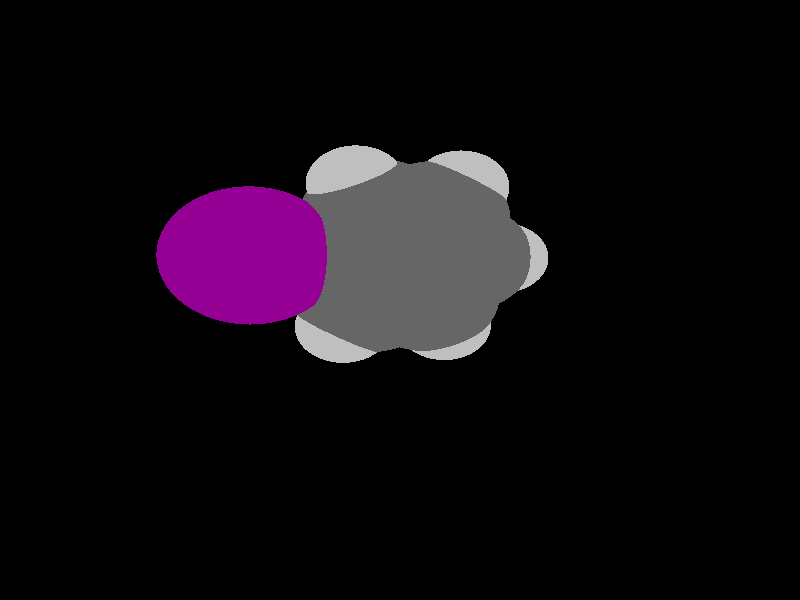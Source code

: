 global_settings {
	ambient_light rgb <0.200000002980232, 0.200000002980232, 0.200000002980232>
	max_trace_level 15
}

background { color rgb <0,0,0> }

camera {
	perspective
	location <-5.70229295066253, 11.9419467662507, -21.8110736079096>
	angle 40
	up <-0.956262422430499, -0.0373392395080109, 0.290117149855567>
	right <-0.0907476931254604, -0.90501169428738, -0.415594380851683> * 1
	direction <0.278077391457417, -0.42374475146726, 0.862040225258769> }

light_source {
	<-48.7042542274732, -15.5845557706828, -47.3374870009618>
	color rgb <1, 1, 1>
	fade_distance 95.4929924283414
	fade_power 0
	spotlight
	area_light <20, 0, 0>, <0, 0, 20>, 20, 20
	circular
	orient
	point_at <48.7042542274732, 15.5845557706828, 47.3374870009618>
}

light_source {
	<-21.8558074284511, 23.2047743981089, 46.1506948509549>
	color rgb <0.300000011920929, 0.300000011920929, 0.300000011920929> shadowless
	fade_distance 95.4929924283414
	fade_power 0
	parallel
	point_at <21.8558074284511, -23.2047743981089, -46.1506948509549>
}

#default {
	finish {ambient 0.5 diffuse 1 specular 0.2 roughness .01 metallic 1}
}

union {
cylinder {
	<0.0363438453163895, 2.59472138397605, 0.153433279434286>, 	<-0.56739418620684, 2.24526632538538, 0.148358608319586>, 0.075
	pigment { rgbt <0.400000005960464, 0.400000005960464, 0.400000005960464, 0> }
}
cylinder {
	<-0.0758459145889878, 2.78818829653347, 0.178111438155586>, 	<-0.679583946112217, 2.4387332379428, 0.173036767040886>, 0.075
	pigment { rgbt <0.400000005960464, 0.400000005960464, 0.400000005960464, 0> }
}
cylinder {
	<-0.56739418620684, 2.24526632538538, 0.148358608319586>, 	<-1.17113221773007, 1.89581126679471, 0.143283937204887>, 0.075
	pigment { rgbt <0.400000005960464, 0.400000005960464, 0.400000005960464, 0> }
}
cylinder {
	<-0.679583946112217, 2.4387332379428, 0.173036767040886>, 	<-1.28332197763545, 2.08927817935213, 0.167962095926187>, 0.075
	pigment { rgbt <0.400000005960464, 0.400000005960464, 0.400000005960464, 0> }
}
cylinder {
	<-0.0197510346362991, 2.69145484025476, 0.165772358794936>, 	<0.585844017143512, 2.3510475637864, 0.102355323573534>, 0.075
	pigment { rgbt <0.400000005960464, 0.400000005960464, 0.400000005960464, 0> }
}
cylinder {
	<0.585844017143512, 2.3510475637864, 0.102355323573534>, 	<1.19143906892332, 2.01064028731803, 0.0389382883521317>, 0.075
	pigment { rgbt <0.400000005960464, 0.400000005960464, 0.400000005960464, 0> }
}
cylinder {
	<-0.0197510346362991, 2.69145484025476, 0.165772358794936>, 	<-0.0220797126385735, 3.55652748366773, 0.251659201499731>, 0.075
	pigment { rgbt <0.400000005960464, 0.400000005960464, 0.400000005960464, 0> }
}
cylinder {
	<-0.0220797126385735, 3.55652748366773, 0.251659201499731>, 	<-0.0253196870456825, 4.76013451830746, 0.371156689773835>, 0.075
	pigment { rgbt <0.579999983310699, 0, 0.579999983310699, 0> }
}
cylinder {
	<-1.22722709768276, 1.99254472307342, 0.155623016565537>, 	<-1.22421542385911, 1.29797418256168, 0.086607756242797>, 0.075
	pigment { rgbt <0.400000005960464, 0.400000005960464, 0.400000005960464, 0> }
}
cylinder {
	<-1.22421542385911, 1.29797418256168, 0.086607756242797>, 	<-1.22120375003547, 0.603403642049945, 0.0175924959200573>, 0.075
	pigment { rgbt <0.400000005960464, 0.400000005960464, 0.400000005960464, 0> }
}
cylinder {
	<-1.16532753202869, 0.700800831073577, 0.0245124548472689>, 	<-0.560869489678019, 0.358541469898363, -0.039032670126777>, 0.075
	pigment { rgbt <0.400000005960464, 0.400000005960464, 0.400000005960464, 0> }
}
cylinder {
	<-1.27707996804224, 0.506006453026314, 0.0106725369928458>, 	<-0.672621925691569, 0.163747091851099, -0.0528725879812002>, 0.075
	pigment { rgbt <0.400000005960464, 0.400000005960464, 0.400000005960464, 0> }
}
cylinder {
	<-0.560869489678019, 0.358541469898363, -0.039032670126777>, 	<0.0435885526726552, 0.0162821087231487, -0.102577795100823>, 0.075
	pigment { rgbt <0.400000005960464, 0.400000005960464, 0.400000005960464, 0> }
}
cylinder {
	<-0.672621925691569, 0.163747091851099, -0.0528725879812002>, 	<-0.0681638833408948, -0.178512269324115, -0.116417712955246>, 0.075
	pigment { rgbt <0.400000005960464, 0.400000005960464, 0.400000005960464, 0> }
}
cylinder {
	<-0.0122876653341198, -0.081115080300483, -0.109497754028035>, 	<0.590303446035369, 0.270174975481999, -0.104184808586104>, 0.075
	pigment { rgbt <0.400000005960464, 0.400000005960464, 0.400000005960464, 0> }
}
cylinder {
	<0.590303446035369, 0.270174975481999, -0.104184808586104>, 	<1.19289455740486, 0.621465031264481, -0.0988718631441727>, 0.075
	pigment { rgbt <0.400000005960464, 0.400000005960464, 0.400000005960464, 0> }
}
cylinder {
	<1.08052804173893, 0.620807723914847, -0.0934327359947306>, 	<1.07980029749817, 1.31539535194162, -0.0245276602465785>, 0.075
	pigment { rgbt <0.400000005960464, 0.400000005960464, 0.400000005960464, 0> }
}
cylinder {
	<1.30526107307078, 0.622122338614115, -0.104310990293615>, 	<1.30453332883001, 1.31670996664089, -0.0354059145454625>, 0.075
	pigment { rgbt <0.400000005960464, 0.400000005960464, 0.400000005960464, 0> }
}
cylinder {
	<1.07980029749817, 1.31539535194162, -0.0245276602465785>, 	<1.0790725532574, 2.0099829799684, 0.0443774155015737>, 0.075
	pigment { rgbt <0.400000005960464, 0.400000005960464, 0.400000005960464, 0> }
}
cylinder {
	<1.30453332883001, 1.31670996664089, -0.0354059145454625>, 	<1.30380558458925, 2.01129759466767, 0.0334991612026897>, 0.075
	pigment { rgbt <0.400000005960464, 0.400000005960464, 0.400000005960464, 0> }
}
cylinder {
	<-1.22722709768276, 1.99254472307342, 0.155623016565537>, 	<-1.80782571912483, 2.31092016390284, 0.215631184590139>, 0.075
	pigment { rgbt <0.400000005960464, 0.400000005960464, 0.400000005960464, 0> }
}
cylinder {
	<-1.80782571912483, 2.31092016390284, 0.215631184590139>, 	<-2.17622583446816, 2.51293502372583, 0.253707430735707>, 0.075
	pigment { rgbt <0.75, 0.75, 0.75, 0> }
}
cylinder {
	<-1.22120375003547, 0.603403642049945, 0.0175924959200573>, 	<-1.79528738885371, 0.267725108921453, 0.0124310582045222>, 0.075
	pigment { rgbt <0.400000005960464, 0.400000005960464, 0.400000005960464, 0> }
}
cylinder {
	<-1.79528738885371, 0.267725108921453, 0.0124310582045222>, 	<-2.15960584220374, 0.0547006021371727, 0.00915556509091051>, 0.075
	pigment { rgbt <0.75, 0.75, 0.75, 0> }
}
cylinder {
	<-0.0122876653341198, -0.081115080300483, -0.109497754028035>, 	<-0.0105060617182176, -0.742966560874202, -0.175208766226696>, 0.075
	pigment { rgbt <0.400000005960464, 0.400000005960464, 0.400000005960464, 0> }
}
cylinder {
	<-0.0105060617182176, -0.742966560874202, -0.175208766226696>, 	<-0.00937537457907256, -1.16300778128328, -0.216911979966305>, 0.075
	pigment { rgbt <0.75, 0.75, 0.75, 0> }
}
cylinder {
	<1.19289455740486, 0.621465031264481, -0.0988718631441727>, 	<1.76876223357231, 0.294390007866188, -0.159510885364906>, 0.075
	pigment { rgbt <0.400000005960464, 0.400000005960464, 0.400000005960464, 0> }
}
cylinder {
	<1.76876223357231, 0.294390007866188, -0.159510885364906>, 	<2.13421285248818, 0.0868253629319001, -0.197992934485123>, 0.075
	pigment { rgbt <0.75, 0.75, 0.75, 0> }
}
cylinder {
	<1.19143906892332, 2.01064028731803, 0.0389382883521317>, 	<1.77030029533613, 2.33769037719807, 0.0430101477247859>, 0.075
	pigment { rgbt <0.400000005960464, 0.400000005960464, 0.400000005960464, 0> }
}
cylinder {
	<1.77030029533613, 2.33769037719807, 0.0430101477247859>, 	<2.13759800274128, 2.54520945558581, 0.0455938146629227>, 0.075
	pigment { rgbt <0.75, 0.75, 0.75, 0> }
}
sphere {
	<-0.0197510346362991, 2.69145484025476, 0.165772358794936>, 0.4104
	pigment { rgbt <0.400000005960464, 0.400000005960464, 0.400000005960464,0> }
}
sphere {
	<-1.22722709768276, 1.99254472307342, 0.155623016565537>, 0.4104
	pigment { rgbt <0.400000005960464, 0.400000005960464, 0.400000005960464,0> }
}
sphere {
	<-1.22120375003547, 0.603403642049945, 0.0175924959200573>, 0.4104
	pigment { rgbt <0.400000005960464, 0.400000005960464, 0.400000005960464,0> }
}
sphere {
	<-0.0122876653341198, -0.081115080300483, -0.109497754028035>, 0.4104
	pigment { rgbt <0.400000005960464, 0.400000005960464, 0.400000005960464,0> }
}
sphere {
	<1.19289455740486, 0.621465031264481, -0.0988718631441727>, 0.4104
	pigment { rgbt <0.400000005960464, 0.400000005960464, 0.400000005960464,0> }
}
sphere {
	<1.19143906892332, 2.01064028731803, 0.0389382883521317>, 0.4104
	pigment { rgbt <0.400000005960464, 0.400000005960464, 0.400000005960464,0> }
}
sphere {
	<-0.0253196870456825, 4.76013451830746, 0.371156689773835>, 0.7506
	pigment { rgbt <0.579999983310699, 0, 0.579999983310699,0> }
}
sphere {
	<-2.17622583446816, 2.51293502372583, 0.253707430735707>, 0.1674
	pigment { rgbt <0.75, 0.75, 0.75,0> }
}
sphere {
	<-2.15960584220374, 0.0547006021371727, 0.00915556509091051>, 0.1674
	pigment { rgbt <0.75, 0.75, 0.75,0> }
}
sphere {
	<-0.00937537457907256, -1.16300778128328, -0.216911979966305>, 0.1674
	pigment { rgbt <0.75, 0.75, 0.75,0> }
}
sphere {
	<2.13421285248818, 0.0868253629319001, -0.197992934485123>, 0.1674
	pigment { rgbt <0.75, 0.75, 0.75,0> }
}
sphere {
	<2.13759800274128, 2.54520945558581, 0.0455938146629227>, 0.1674
	pigment { rgbt <0.75, 0.75, 0.75,0> }
}
}
merge {
}
union {
}
merge {
sphere {
	<-0.0197510346362991, 2.69145484025476, 0.165772358794936>, 1.69983
	pigment { rgbt <0, 0, 0,0> }
}
sphere {
	<-1.22722709768276, 1.99254472307342, 0.155623016565537>, 1.69983
	pigment { rgbt <0, 0, 0,0> }
}
sphere {
	<-1.22120375003547, 0.603403642049945, 0.0175924959200573>, 1.69983
	pigment { rgbt <0, 0, 0,0> }
}
sphere {
	<-0.0122876653341198, -0.081115080300483, -0.109497754028035>, 1.69983
	pigment { rgbt <0, 0, 0,0> }
}
sphere {
	<1.19289455740486, 0.621465031264481, -0.0988718631441727>, 1.69983
	pigment { rgbt <0, 0, 0,0> }
}
sphere {
	<1.19143906892332, 2.01064028731803, 0.0389382883521317>, 1.69983
	pigment { rgbt <0, 0, 0,0> }
}
sphere {
	<-0.0253196870456825, 4.76013451830746, 0.371156689773835>, 1.979802
	pigment { rgbt <0, 0, 0,0> }
}
sphere {
	<-2.17622583446816, 2.51293502372583, 0.253707430735707>, 1.09989
	pigment { rgbt <0, 0, 0,0> }
}
sphere {
	<-2.15960584220374, 0.0547006021371727, 0.00915556509091051>, 1.09989
	pigment { rgbt <0, 0, 0,0> }
}
sphere {
	<-0.00937537457907256, -1.16300778128328, -0.216911979966305>, 1.09989
	pigment { rgbt <0, 0, 0,0> }
}
sphere {
	<2.13421285248818, 0.0868253629319001, -0.197992934485123>, 1.09989
	pigment { rgbt <0, 0, 0,0> }
}
sphere {
	<2.13759800274128, 2.54520945558581, 0.0455938146629227>, 1.09989
	pigment { rgbt <0, 0, 0,0> }
}
sphere {
	<-0.0197510346362991, 2.69145484025476, 0.165772358794936>, 1.7
	pigment { rgbt <0.400000005960464, 0.400000005960464, 0.400000005960464,0.350000023841858> }
}
sphere {
	<-1.22722709768276, 1.99254472307342, 0.155623016565537>, 1.7
	pigment { rgbt <0.400000005960464, 0.400000005960464, 0.400000005960464,0.350000023841858> }
}
sphere {
	<-1.22120375003547, 0.603403642049945, 0.0175924959200573>, 1.7
	pigment { rgbt <0.400000005960464, 0.400000005960464, 0.400000005960464,0.350000023841858> }
}
sphere {
	<-0.0122876653341198, -0.081115080300483, -0.109497754028035>, 1.7
	pigment { rgbt <0.400000005960464, 0.400000005960464, 0.400000005960464,0.350000023841858> }
}
sphere {
	<1.19289455740486, 0.621465031264481, -0.0988718631441727>, 1.7
	pigment { rgbt <0.400000005960464, 0.400000005960464, 0.400000005960464,0.350000023841858> }
}
sphere {
	<1.19143906892332, 2.01064028731803, 0.0389382883521317>, 1.7
	pigment { rgbt <0.400000005960464, 0.400000005960464, 0.400000005960464,0.350000023841858> }
}
sphere {
	<-0.0253196870456825, 4.76013451830746, 0.371156689773835>, 1.98
	pigment { rgbt <0.579999983310699, 0, 0.579999983310699,0.350000023841858> }
}
sphere {
	<-2.17622583446816, 2.51293502372583, 0.253707430735707>, 1.1
	pigment { rgbt <0.75, 0.75, 0.75,0.350000023841858> }
}
sphere {
	<-2.15960584220374, 0.0547006021371727, 0.00915556509091051>, 1.1
	pigment { rgbt <0.75, 0.75, 0.75,0.350000023841858> }
}
sphere {
	<-0.00937537457907256, -1.16300778128328, -0.216911979966305>, 1.1
	pigment { rgbt <0.75, 0.75, 0.75,0.350000023841858> }
}
sphere {
	<2.13421285248818, 0.0868253629319001, -0.197992934485123>, 1.1
	pigment { rgbt <0.75, 0.75, 0.75,0.350000023841858> }
}
sphere {
	<2.13759800274128, 2.54520945558581, 0.0455938146629227>, 1.1
	pigment { rgbt <0.75, 0.75, 0.75,0.350000023841858> }
}
}
